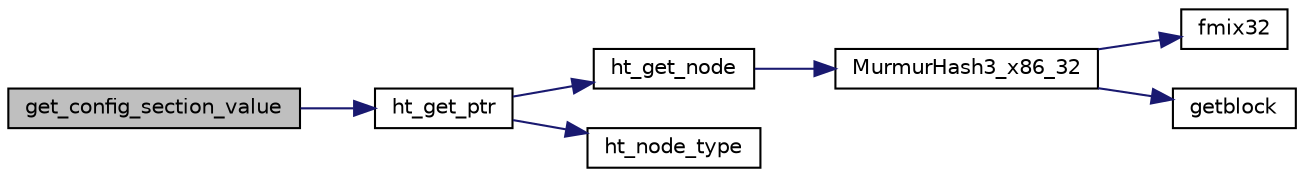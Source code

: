digraph G
{
  edge [fontname="Helvetica",fontsize="10",labelfontname="Helvetica",labelfontsize="10"];
  node [fontname="Helvetica",fontsize="10",shape=record];
  rankdir=LR;
  Node1 [label="get_config_section_value",height=0.2,width=0.4,color="black", fillcolor="grey75", style="filled" fontcolor="black"];
  Node1 -> Node2 [color="midnightblue",fontsize="10",style="solid",fontname="Helvetica"];
  Node2 [label="ht_get_ptr",height=0.2,width=0.4,color="black", fillcolor="white", style="filled",URL="$n__hash_8c.html#ae34a331ccbda86f7e5b2319f1852d6ca",tooltip="Retrieve a pointer value in the hash table, at the given key. Leave val untouched if key is not found..."];
  Node2 -> Node3 [color="midnightblue",fontsize="10",style="solid",fontname="Helvetica"];
  Node3 [label="ht_get_node",height=0.2,width=0.4,color="black", fillcolor="white", style="filled",URL="$n__hash_8c.html#ac2a504c78f251c3dfb1e8b0623e2fdb1",tooltip="return the associated key&#39;s node inside the hash_table"];
  Node3 -> Node4 [color="midnightblue",fontsize="10",style="solid",fontname="Helvetica"];
  Node4 [label="MurmurHash3_x86_32",height=0.2,width=0.4,color="black", fillcolor="white", style="filled",URL="$n__hash_8c.html#a37412933f308bda727603640d9acefba"];
  Node4 -> Node5 [color="midnightblue",fontsize="10",style="solid",fontname="Helvetica"];
  Node5 [label="fmix32",height=0.2,width=0.4,color="black", fillcolor="white", style="filled",URL="$n__hash_8c.html#a765c15db8766f1a0b049d8a210ad8f60",tooltip="Finalization mix - force all bits of a hash block to avalanche (from murmur&#39;s author)..."];
  Node4 -> Node6 [color="midnightblue",fontsize="10",style="solid",fontname="Helvetica"];
  Node6 [label="getblock",height=0.2,width=0.4,color="black", fillcolor="white", style="filled",URL="$n__hash_8c.html#a9a24bae2dd734e0beaa458c45b6ed386",tooltip="Block read - (from murmur&#39;s author) if your platform needs to do endian-swapping or can only hand..."];
  Node2 -> Node7 [color="midnightblue",fontsize="10",style="solid",fontname="Helvetica"];
  Node7 [label="ht_node_type",height=0.2,width=0.4,color="black", fillcolor="white", style="filled",URL="$n__hash_8c.html#a1392981a507905d028136bc0b92aa48b",tooltip="get the type of a node , text version"];
}
